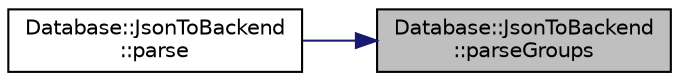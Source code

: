 digraph "Database::JsonToBackend::parseGroups"
{
 // LATEX_PDF_SIZE
  edge [fontname="Helvetica",fontsize="10",labelfontname="Helvetica",labelfontsize="10"];
  node [fontname="Helvetica",fontsize="10",shape=record];
  rankdir="RL";
  Node1 [label="Database::JsonToBackend\l::parseGroups",height=0.2,width=0.4,color="black", fillcolor="grey75", style="filled", fontcolor="black",tooltip=" "];
  Node1 -> Node2 [dir="back",color="midnightblue",fontsize="10",style="solid",fontname="Helvetica"];
  Node2 [label="Database::JsonToBackend\l::parse",height=0.2,width=0.4,color="black", fillcolor="white", style="filled",URL="$class_database_1_1_json_to_backend.html#a6ff202b07bc45445741ef46b39ba6622",tooltip=" "];
}
